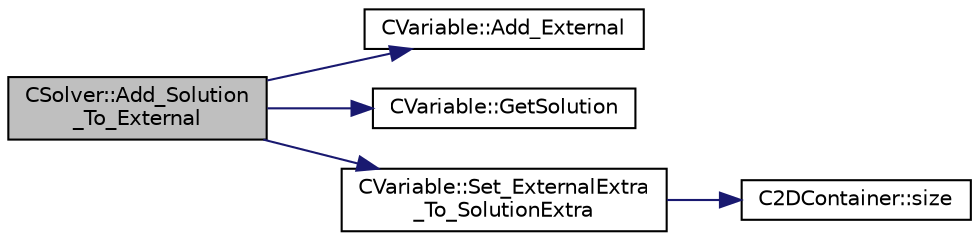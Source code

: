 digraph "CSolver::Add_Solution_To_External"
{
 // LATEX_PDF_SIZE
  edge [fontname="Helvetica",fontsize="10",labelfontname="Helvetica",labelfontsize="10"];
  node [fontname="Helvetica",fontsize="10",shape=record];
  rankdir="LR";
  Node1 [label="CSolver::Add_Solution\l_To_External",height=0.2,width=0.4,color="black", fillcolor="grey75", style="filled", fontcolor="black",tooltip="Add the current Solution vector to External."];
  Node1 -> Node2 [color="midnightblue",fontsize="10",style="solid",fontname="Helvetica"];
  Node2 [label="CVariable::Add_External",height=0.2,width=0.4,color="black", fillcolor="white", style="filled",URL="$classCVariable.html#a68bcdac8af9ed15cb0a66a9f61cc337a",tooltip="Add a value to the External vector."];
  Node1 -> Node3 [color="midnightblue",fontsize="10",style="solid",fontname="Helvetica"];
  Node3 [label="CVariable::GetSolution",height=0.2,width=0.4,color="black", fillcolor="white", style="filled",URL="$classCVariable.html#a261483e39c23c1de7cb9aea7e917c121",tooltip="Get the solution."];
  Node1 -> Node4 [color="midnightblue",fontsize="10",style="solid",fontname="Helvetica"];
  Node4 [label="CVariable::Set_ExternalExtra\l_To_SolutionExtra",height=0.2,width=0.4,color="black", fillcolor="white", style="filled",URL="$classCVariable.html#addd0ef0cc73ab69f41efe3218c384dbf",tooltip="Store the adjoint solution of the extra adjoint into the external container."];
  Node4 -> Node5 [color="midnightblue",fontsize="10",style="solid",fontname="Helvetica"];
  Node5 [label="C2DContainer::size",height=0.2,width=0.4,color="black", fillcolor="white", style="filled",URL="$classC2DContainer.html#a8278113dbcf54123f9852e7e44583759",tooltip=" "];
}
